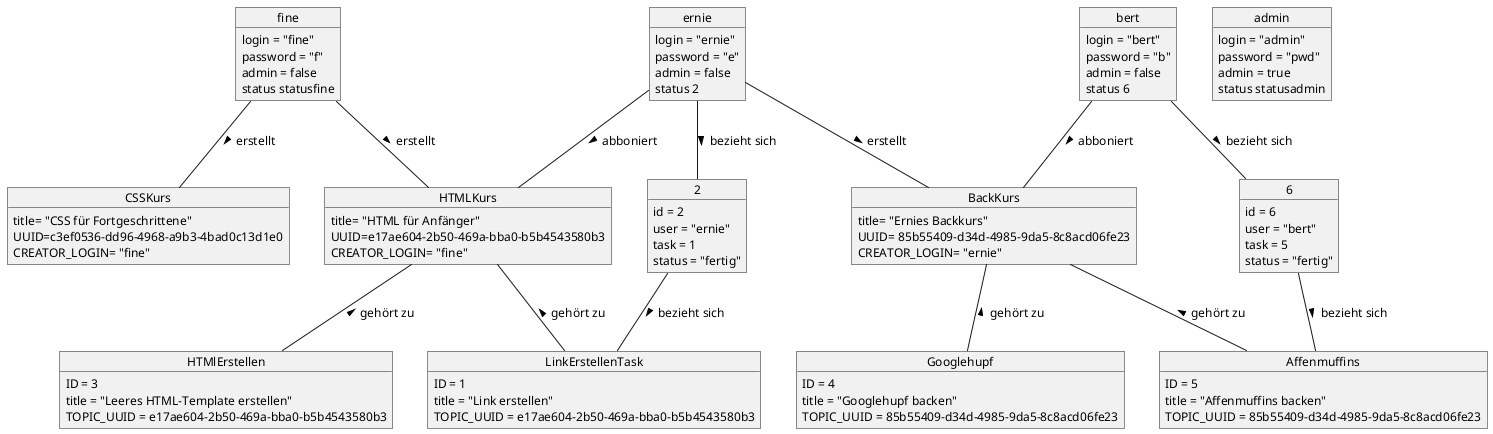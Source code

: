 @startuml

' Layout
skinparam classAttributeIconSize 0
skinparam monochrome true
skinparam shadowing false
skinparam DefaultFontName arial
skinparam DefaultFontSize 12
skinparam ClassFontStyle bold

'User
object fine{
    login = "fine"
    password = "f"
    admin = false
    status statusfine
}
object ernie{
    login = "ernie"
    password = "e"
    admin = false
    status 2
}
object bert{
    login = "bert"
    password = "b"
    admin = false
    status 6
}
object admin{
    login = "admin"
    password = "pwd"
    admin = true
    status statusadmin
}

'Topics
object HTMLKurs{
    title= "HTML für Anfänger"
    UUID=e17ae604-2b50-469a-bba0-b5b4543580b3
    CREATOR_LOGIN= "fine"

}
object CSSKurs{
    title= "CSS für Fortgeschrittene"
    UUID=c3ef0536-dd96-4968-a9b3-4bad0c13d1e0
    CREATOR_LOGIN= "fine"
}
object BackKurs{
    title= "Ernies Backkurs"
    UUID= 85b55409-d34d-4985-9da5-8c8acd06fe23
    CREATOR_LOGIN= "ernie"
}

'Tasks
object LinkErstellenTask {
    ID = 1
    title = "Link erstellen"
    TOPIC_UUID = e17ae604-2b50-469a-bba0-b5b4543580b3
}
object HTMlErstellen {
    ID = 3
    title = "Leeres HTML-Template erstellen"
    TOPIC_UUID = e17ae604-2b50-469a-bba0-b5b4543580b3
}
object Googlehupf {
    ID = 4
    title = "Googlehupf backen"
    TOPIC_UUID = 85b55409-d34d-4985-9da5-8c8acd06fe23
}
object Affenmuffins {
    ID = 5
    title = "Affenmuffins backen"
    TOPIC_UUID = 85b55409-d34d-4985-9da5-8c8acd06fe23
}

'status
object 2{
	id = 2
	user = "ernie"
	task = 1
	status = "fertig"
}

object 6{
	id = 6
	user = "bert"
	task = 5
	status = "fertig"
}

'Assoziationen
fine -- HTMLKurs :> erstellt
fine -- CSSKurs :> erstellt
ernie -- BackKurs :> erstellt

ernie -- 2 :> bezieht sich
bert -- 6 :> bezieht sich

ernie -- HTMLKurs :> abboniert
bert -- BackKurs :> abboniert

HTMLKurs -- LinkErstellenTask :< gehört zu
HTMLKurs -- HTMlErstellen :< gehört zu

6 -- Affenmuffins :> bezieht sich
2 -- LinkErstellenTask :> bezieht sich

BackKurs -- Googlehupf :< gehört zu
BackKurs -- Affenmuffins :< gehört zu


@enduml